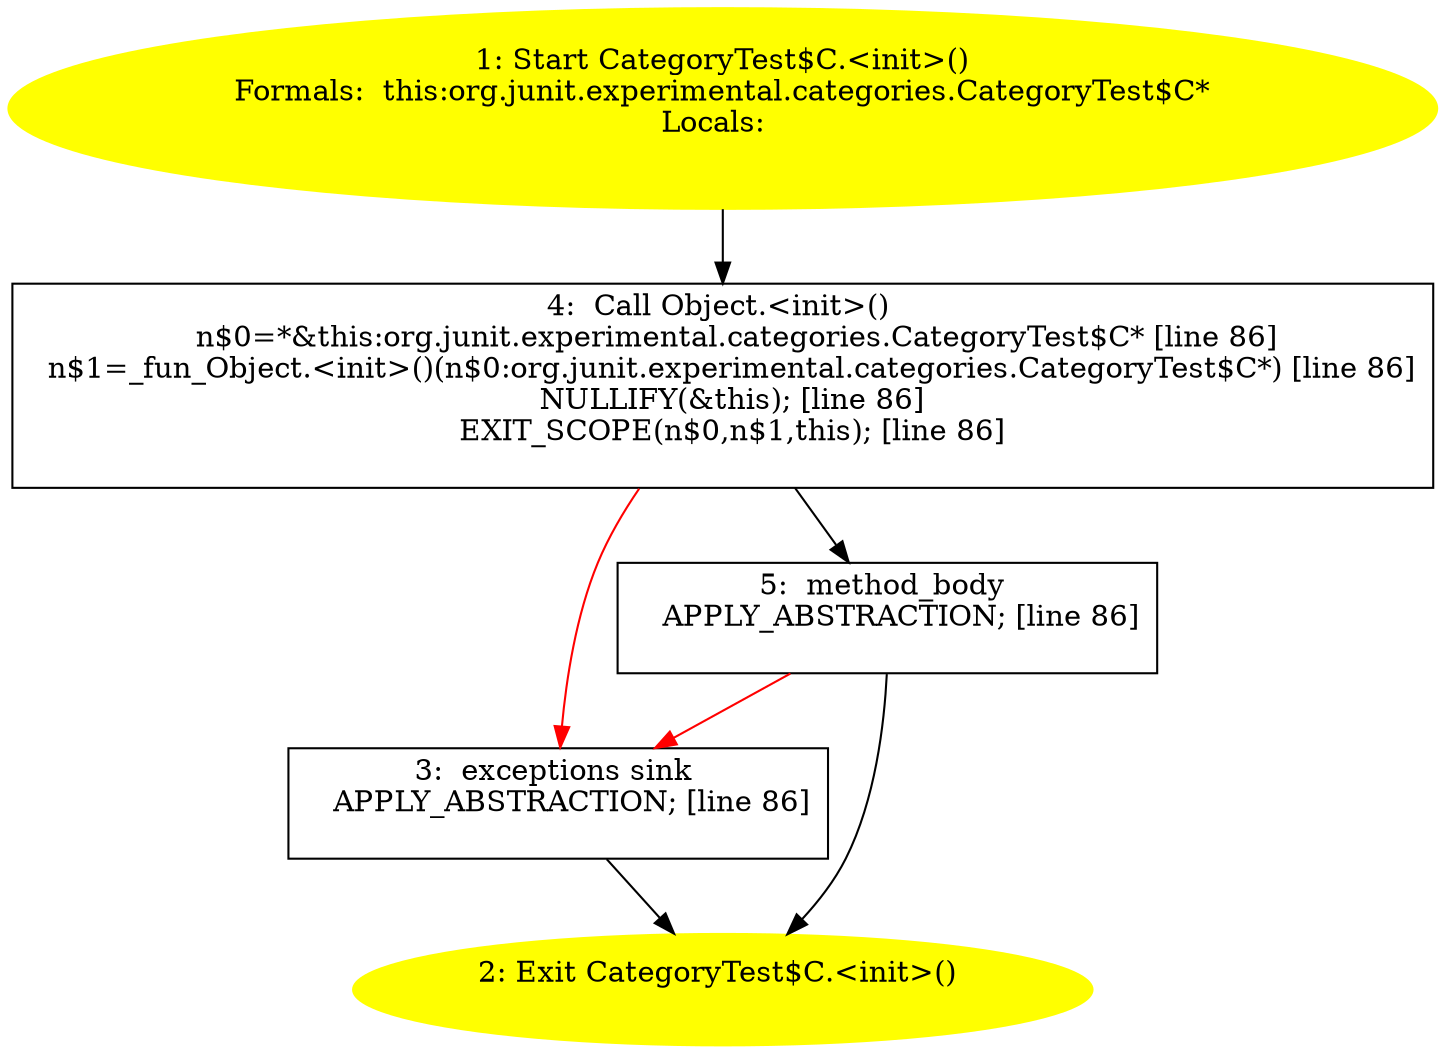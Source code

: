 /* @generated */
digraph cfg {
"org.junit.experimental.categories.CategoryTest$C.<init>().402566362d43c22034b67962d1082f86_1" [label="1: Start CategoryTest$C.<init>()\nFormals:  this:org.junit.experimental.categories.CategoryTest$C*\nLocals:  \n  " color=yellow style=filled]
	

	 "org.junit.experimental.categories.CategoryTest$C.<init>().402566362d43c22034b67962d1082f86_1" -> "org.junit.experimental.categories.CategoryTest$C.<init>().402566362d43c22034b67962d1082f86_4" ;
"org.junit.experimental.categories.CategoryTest$C.<init>().402566362d43c22034b67962d1082f86_2" [label="2: Exit CategoryTest$C.<init>() \n  " color=yellow style=filled]
	

"org.junit.experimental.categories.CategoryTest$C.<init>().402566362d43c22034b67962d1082f86_3" [label="3:  exceptions sink \n   APPLY_ABSTRACTION; [line 86]\n " shape="box"]
	

	 "org.junit.experimental.categories.CategoryTest$C.<init>().402566362d43c22034b67962d1082f86_3" -> "org.junit.experimental.categories.CategoryTest$C.<init>().402566362d43c22034b67962d1082f86_2" ;
"org.junit.experimental.categories.CategoryTest$C.<init>().402566362d43c22034b67962d1082f86_4" [label="4:  Call Object.<init>() \n   n$0=*&this:org.junit.experimental.categories.CategoryTest$C* [line 86]\n  n$1=_fun_Object.<init>()(n$0:org.junit.experimental.categories.CategoryTest$C*) [line 86]\n  NULLIFY(&this); [line 86]\n  EXIT_SCOPE(n$0,n$1,this); [line 86]\n " shape="box"]
	

	 "org.junit.experimental.categories.CategoryTest$C.<init>().402566362d43c22034b67962d1082f86_4" -> "org.junit.experimental.categories.CategoryTest$C.<init>().402566362d43c22034b67962d1082f86_5" ;
	 "org.junit.experimental.categories.CategoryTest$C.<init>().402566362d43c22034b67962d1082f86_4" -> "org.junit.experimental.categories.CategoryTest$C.<init>().402566362d43c22034b67962d1082f86_3" [color="red" ];
"org.junit.experimental.categories.CategoryTest$C.<init>().402566362d43c22034b67962d1082f86_5" [label="5:  method_body \n   APPLY_ABSTRACTION; [line 86]\n " shape="box"]
	

	 "org.junit.experimental.categories.CategoryTest$C.<init>().402566362d43c22034b67962d1082f86_5" -> "org.junit.experimental.categories.CategoryTest$C.<init>().402566362d43c22034b67962d1082f86_2" ;
	 "org.junit.experimental.categories.CategoryTest$C.<init>().402566362d43c22034b67962d1082f86_5" -> "org.junit.experimental.categories.CategoryTest$C.<init>().402566362d43c22034b67962d1082f86_3" [color="red" ];
}
